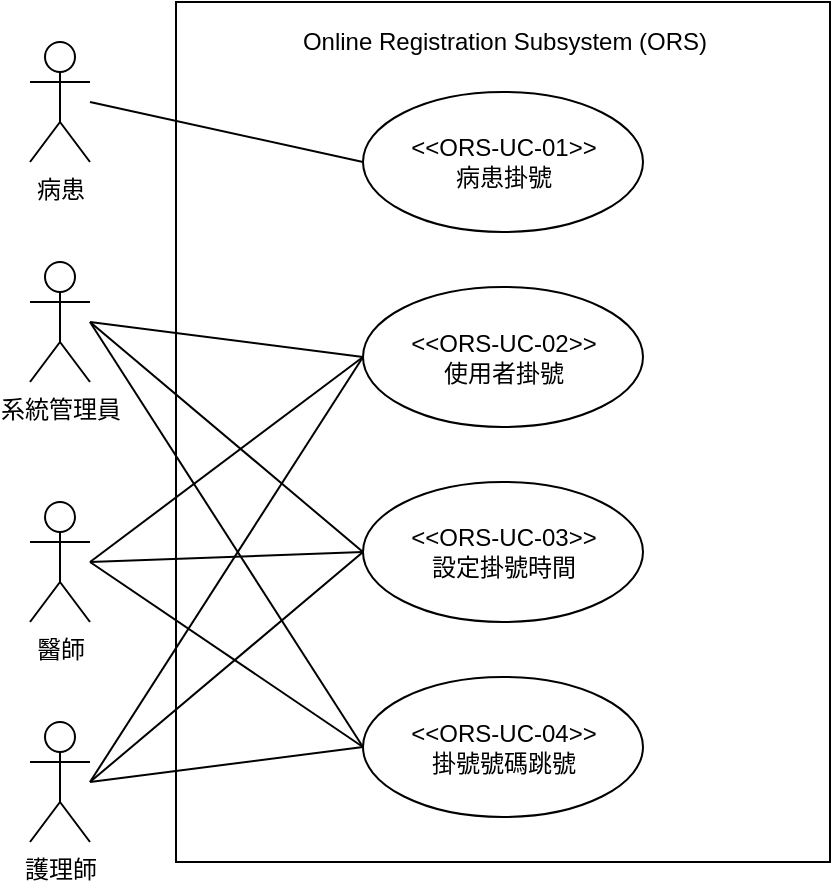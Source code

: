 <mxfile version="12.3.3" type="google" pages="1"><diagram id="DfvrCD_b4KMzSc5_pgFx" name="Page-1"><mxGraphModel dx="971" dy="482" grid="1" gridSize="10" guides="1" tooltips="1" connect="1" arrows="1" fold="1" page="1" pageScale="1" pageWidth="827" pageHeight="1169" math="0" shadow="0"><root><mxCell id="0"/><mxCell id="1" parent="0"/><mxCell id="NSenkkeXth7qmWTdpcBR-5" value="" style="html=1;" parent="1" vertex="1"><mxGeometry x="243" y="170" width="327" height="430" as="geometry"/></mxCell><mxCell id="NSenkkeXth7qmWTdpcBR-1" value="系統管理員" style="shape=umlActor;verticalLabelPosition=bottom;labelBackgroundColor=#ffffff;verticalAlign=top;html=1;" parent="1" vertex="1"><mxGeometry x="170" y="300" width="30" height="60" as="geometry"/></mxCell><mxCell id="NSenkkeXth7qmWTdpcBR-2" value="醫師" style="shape=umlActor;verticalLabelPosition=bottom;labelBackgroundColor=#ffffff;verticalAlign=top;html=1;" parent="1" vertex="1"><mxGeometry x="170" y="420" width="30" height="60" as="geometry"/></mxCell><mxCell id="NSenkkeXth7qmWTdpcBR-3" value="護理師" style="shape=umlActor;verticalLabelPosition=bottom;labelBackgroundColor=#ffffff;verticalAlign=top;html=1;" parent="1" vertex="1"><mxGeometry x="170" y="530" width="30" height="60" as="geometry"/></mxCell><mxCell id="NSenkkeXth7qmWTdpcBR-20" style="edgeStyle=none;rounded=0;orthogonalLoop=1;jettySize=auto;html=1;exitX=0;exitY=0.5;exitDx=0;exitDy=0;endArrow=none;endFill=0;fontSize=12;" parent="1" source="NSenkkeXth7qmWTdpcBR-8" edge="1"><mxGeometry relative="1" as="geometry"><mxPoint x="200" y="560" as="targetPoint"/></mxGeometry></mxCell><mxCell id="03wODMZAvoTUtdqx_VFK-11" style="rounded=0;orthogonalLoop=1;jettySize=auto;html=1;exitX=0;exitY=0.5;exitDx=0;exitDy=0;endArrow=none;endFill=0;" edge="1" parent="1" source="NSenkkeXth7qmWTdpcBR-6"><mxGeometry relative="1" as="geometry"><mxPoint x="200" y="220" as="targetPoint"/></mxGeometry></mxCell><mxCell id="NSenkkeXth7qmWTdpcBR-6" value="&lt;div&gt;&amp;lt;&amp;lt;ORS-UC-01&amp;gt;&amp;gt;&lt;/div&gt;&lt;div&gt;病患掛號&lt;/div&gt;" style="ellipse;whiteSpace=wrap;html=1;" parent="1" vertex="1"><mxGeometry x="336.5" y="215" width="140" height="70" as="geometry"/></mxCell><mxCell id="NSenkkeXth7qmWTdpcBR-7" value="&lt;p class=&quot;MsoNormal&quot; style=&quot;margin-left: 24pt ; text-indent: -24pt ; font-size: 12px&quot;&gt;&lt;span lang=&quot;EN-US&quot; style=&quot;font-size: 12px&quot;&gt;Online Registration Subsystem (ORS)&lt;/span&gt;&lt;/p&gt;" style="text;html=1;align=center;verticalAlign=middle;resizable=0;points=[];;autosize=1;fontSize=12;" parent="1" vertex="1"><mxGeometry x="296.5" y="170" width="220" height="40" as="geometry"/></mxCell><mxCell id="NSenkkeXth7qmWTdpcBR-13" style="rounded=0;orthogonalLoop=1;jettySize=auto;html=1;exitX=0;exitY=0.5;exitDx=0;exitDy=0;endArrow=none;endFill=0;fontSize=12;" parent="1" source="NSenkkeXth7qmWTdpcBR-8" edge="1"><mxGeometry relative="1" as="geometry"><mxPoint x="200" y="330" as="targetPoint"/></mxGeometry></mxCell><mxCell id="NSenkkeXth7qmWTdpcBR-17" style="edgeStyle=none;rounded=0;orthogonalLoop=1;jettySize=auto;html=1;exitX=0;exitY=0.5;exitDx=0;exitDy=0;endArrow=none;endFill=0;fontSize=12;" parent="1" source="NSenkkeXth7qmWTdpcBR-8" edge="1"><mxGeometry relative="1" as="geometry"><mxPoint x="200" y="450" as="targetPoint"/></mxGeometry></mxCell><mxCell id="NSenkkeXth7qmWTdpcBR-8" value="&lt;div&gt;&amp;lt;&amp;lt;ORS-UC-02&amp;gt;&amp;gt;&lt;span&gt;&lt;br&gt;使用者掛號&lt;/span&gt;&lt;/div&gt;" style="ellipse;whiteSpace=wrap;html=1;" parent="1" vertex="1"><mxGeometry x="336.5" y="312.5" width="140" height="70" as="geometry"/></mxCell><mxCell id="NSenkkeXth7qmWTdpcBR-14" style="edgeStyle=none;rounded=0;orthogonalLoop=1;jettySize=auto;html=1;exitX=0;exitY=0.5;exitDx=0;exitDy=0;endArrow=none;endFill=0;fontSize=12;" parent="1" source="NSenkkeXth7qmWTdpcBR-9" edge="1"><mxGeometry relative="1" as="geometry"><mxPoint x="200" y="330" as="targetPoint"/></mxGeometry></mxCell><mxCell id="NSenkkeXth7qmWTdpcBR-18" style="edgeStyle=none;rounded=0;orthogonalLoop=1;jettySize=auto;html=1;exitX=0;exitY=0.5;exitDx=0;exitDy=0;endArrow=none;endFill=0;fontSize=12;" parent="1" source="NSenkkeXth7qmWTdpcBR-9" edge="1"><mxGeometry relative="1" as="geometry"><mxPoint x="200" y="450" as="targetPoint"/></mxGeometry></mxCell><mxCell id="NSenkkeXth7qmWTdpcBR-22" style="edgeStyle=none;rounded=0;orthogonalLoop=1;jettySize=auto;html=1;exitX=0;exitY=0.5;exitDx=0;exitDy=0;endArrow=none;endFill=0;fontSize=12;" parent="1" source="NSenkkeXth7qmWTdpcBR-9" edge="1"><mxGeometry relative="1" as="geometry"><mxPoint x="200" y="560" as="targetPoint"/></mxGeometry></mxCell><mxCell id="NSenkkeXth7qmWTdpcBR-9" value="&lt;div&gt;&amp;lt;&amp;lt;ORS-UC-03&amp;gt;&amp;gt;&lt;span&gt;&lt;br&gt;設定掛號時間&lt;/span&gt;&lt;br&gt;&lt;/div&gt;" style="ellipse;whiteSpace=wrap;html=1;" parent="1" vertex="1"><mxGeometry x="336.5" y="410" width="140" height="70" as="geometry"/></mxCell><mxCell id="NSenkkeXth7qmWTdpcBR-15" style="edgeStyle=none;rounded=0;orthogonalLoop=1;jettySize=auto;html=1;exitX=0;exitY=0.5;exitDx=0;exitDy=0;endArrow=none;endFill=0;fontSize=12;" parent="1" source="NSenkkeXth7qmWTdpcBR-10" edge="1"><mxGeometry relative="1" as="geometry"><mxPoint x="200" y="330" as="targetPoint"/></mxGeometry></mxCell><mxCell id="NSenkkeXth7qmWTdpcBR-19" style="edgeStyle=none;rounded=0;orthogonalLoop=1;jettySize=auto;html=1;exitX=0;exitY=0.5;exitDx=0;exitDy=0;endArrow=none;endFill=0;fontSize=12;" parent="1" source="NSenkkeXth7qmWTdpcBR-10" edge="1"><mxGeometry relative="1" as="geometry"><mxPoint x="200" y="450" as="targetPoint"/></mxGeometry></mxCell><mxCell id="NSenkkeXth7qmWTdpcBR-23" style="edgeStyle=none;rounded=0;orthogonalLoop=1;jettySize=auto;html=1;exitX=0;exitY=0.5;exitDx=0;exitDy=0;endArrow=none;endFill=0;fontSize=12;" parent="1" source="NSenkkeXth7qmWTdpcBR-10" edge="1"><mxGeometry relative="1" as="geometry"><mxPoint x="200" y="560" as="targetPoint"/></mxGeometry></mxCell><mxCell id="NSenkkeXth7qmWTdpcBR-10" value="&lt;div&gt;&amp;lt;&amp;lt;ORS-UC-04&amp;gt;&amp;gt;&lt;span&gt;&lt;br&gt;掛號號碼跳號&lt;/span&gt;&lt;br&gt;&lt;/div&gt;" style="ellipse;whiteSpace=wrap;html=1;" parent="1" vertex="1"><mxGeometry x="336.5" y="507.5" width="140" height="70" as="geometry"/></mxCell><mxCell id="03wODMZAvoTUtdqx_VFK-3" value="病患" style="shape=umlActor;verticalLabelPosition=bottom;labelBackgroundColor=#ffffff;verticalAlign=top;html=1;" vertex="1" parent="1"><mxGeometry x="170" y="190" width="30" height="60" as="geometry"/></mxCell></root></mxGraphModel></diagram></mxfile>